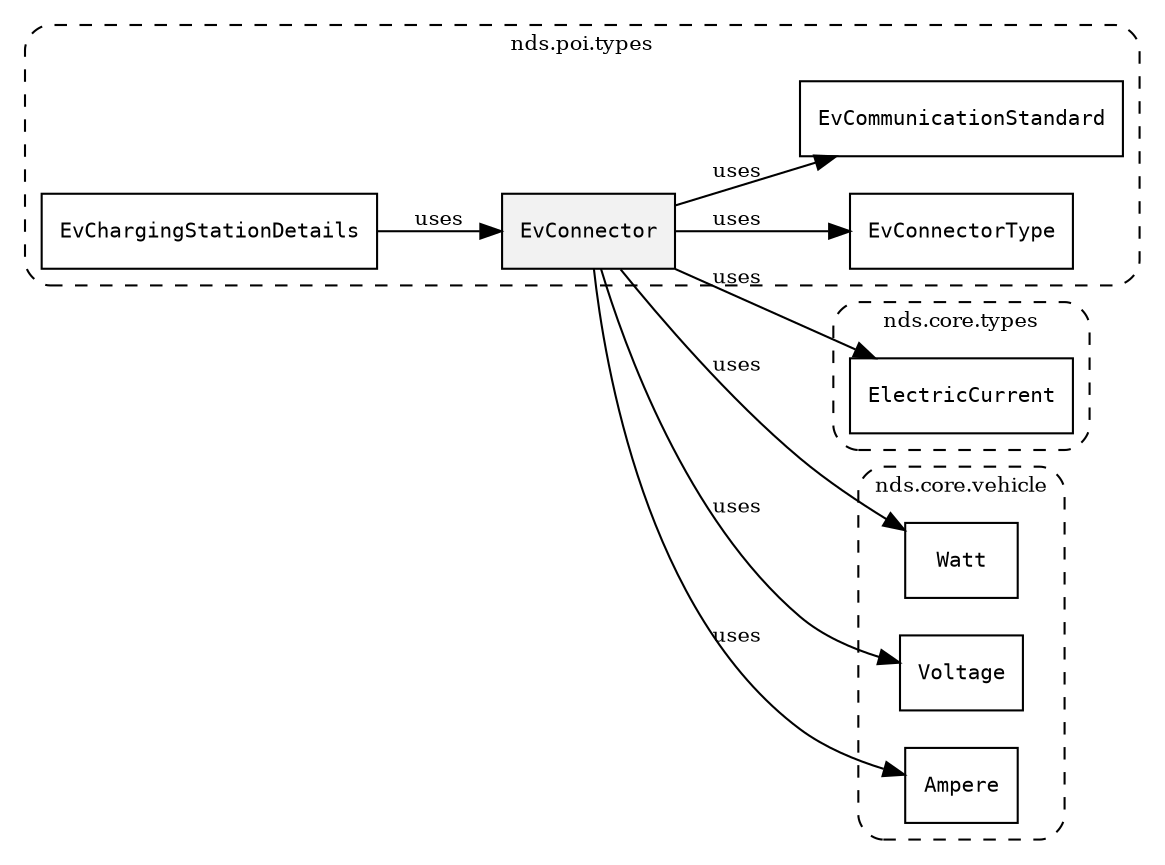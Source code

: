 /**
 * This dot file creates symbol collaboration diagram for EvConnector.
 */
digraph ZSERIO
{
    node [shape=box, fontsize=10];
    rankdir="LR";
    fontsize=10;
    tooltip="EvConnector collaboration diagram";

    subgraph "cluster_nds.poi.types"
    {
        style="dashed, rounded";
        label="nds.poi.types";
        tooltip="Package nds.poi.types";
        href="../../../content/packages/nds.poi.types.html#Package-nds-poi-types";
        target="_parent";

        "EvConnector" [style="filled", fillcolor="#0000000D", target="_parent", label=<<font face="monospace"><table align="center" border="0" cellspacing="0" cellpadding="0"><tr><td href="../../../content/packages/nds.poi.types.html#Structure-EvConnector" title="Structure defined in nds.poi.types">EvConnector</td></tr></table></font>>];
        "EvConnectorType" [target="_parent", label=<<font face="monospace"><table align="center" border="0" cellspacing="0" cellpadding="0"><tr><td href="../../../content/packages/nds.poi.types.html#Enum-EvConnectorType" title="Enum defined in nds.poi.types">EvConnectorType</td></tr></table></font>>];
        "EvCommunicationStandard" [target="_parent", label=<<font face="monospace"><table align="center" border="0" cellspacing="0" cellpadding="0"><tr><td href="../../../content/packages/nds.poi.types.html#Enum-EvCommunicationStandard" title="Enum defined in nds.poi.types">EvCommunicationStandard</td></tr></table></font>>];
        "EvChargingStationDetails" [target="_parent", label=<<font face="monospace"><table align="center" border="0" cellspacing="0" cellpadding="0"><tr><td href="../../../content/packages/nds.poi.types.html#Structure-EvChargingStationDetails" title="Structure defined in nds.poi.types">EvChargingStationDetails</td></tr></table></font>>];
    }

    subgraph "cluster_nds.core.types"
    {
        style="dashed, rounded";
        label="nds.core.types";
        tooltip="Package nds.core.types";
        href="../../../content/packages/nds.core.types.html#Package-nds-core-types";
        target="_parent";

        "ElectricCurrent" [target="_parent", label=<<font face="monospace"><table align="center" border="0" cellspacing="0" cellpadding="0"><tr><td href="../../../content/packages/nds.core.types.html#Enum-ElectricCurrent" title="Enum defined in nds.core.types">ElectricCurrent</td></tr></table></font>>];
    }

    subgraph "cluster_nds.core.vehicle"
    {
        style="dashed, rounded";
        label="nds.core.vehicle";
        tooltip="Package nds.core.vehicle";
        href="../../../content/packages/nds.core.vehicle.html#Package-nds-core-vehicle";
        target="_parent";

        "Watt" [target="_parent", label=<<font face="monospace"><table align="center" border="0" cellspacing="0" cellpadding="0"><tr><td href="../../../content/packages/nds.core.vehicle.html#Subtype-Watt" title="Subtype defined in nds.core.vehicle">Watt</td></tr></table></font>>];
        "Voltage" [target="_parent", label=<<font face="monospace"><table align="center" border="0" cellspacing="0" cellpadding="0"><tr><td href="../../../content/packages/nds.core.vehicle.html#Subtype-Voltage" title="Subtype defined in nds.core.vehicle">Voltage</td></tr></table></font>>];
        "Ampere" [target="_parent", label=<<font face="monospace"><table align="center" border="0" cellspacing="0" cellpadding="0"><tr><td href="../../../content/packages/nds.core.vehicle.html#Subtype-Ampere" title="Subtype defined in nds.core.vehicle">Ampere</td></tr></table></font>>];
    }

    "EvConnector" -> "EvConnectorType" [label="uses", fontsize=10];
    "EvConnector" -> "ElectricCurrent" [label="uses", fontsize=10];
    "EvConnector" -> "Watt" [label="uses", fontsize=10];
    "EvConnector" -> "Voltage" [label="uses", fontsize=10];
    "EvConnector" -> "Ampere" [label="uses", fontsize=10];
    "EvConnector" -> "EvCommunicationStandard" [label="uses", fontsize=10];
    "EvChargingStationDetails" -> "EvConnector" [label="uses", fontsize=10];
}
